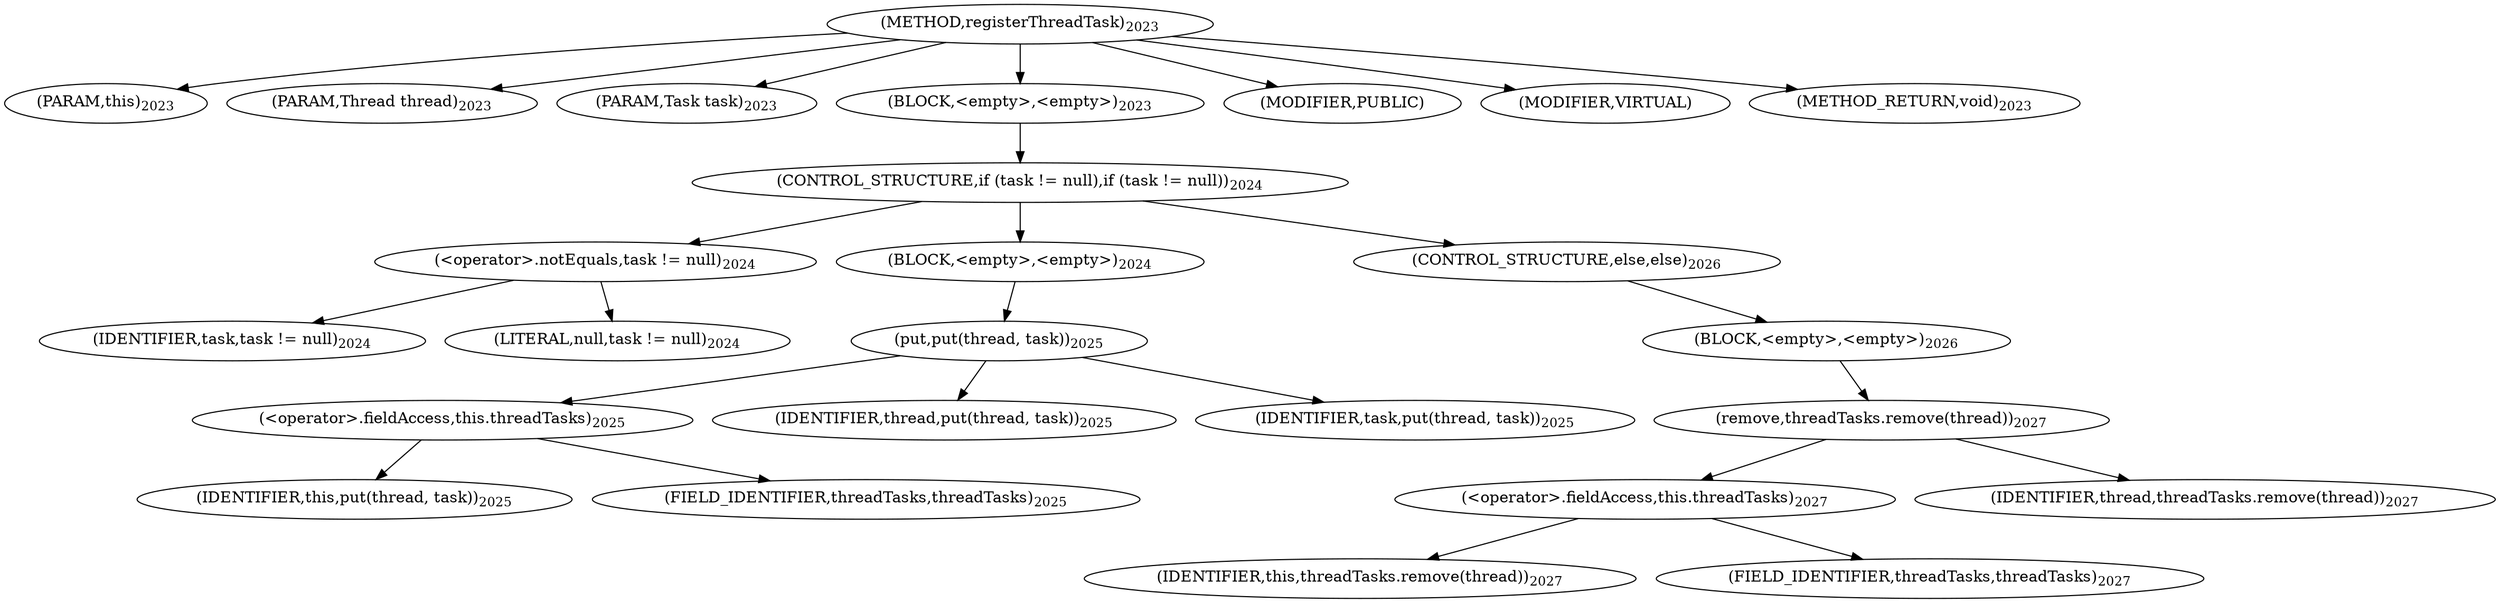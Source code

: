 digraph "registerThreadTask" {  
"3609" [label = <(METHOD,registerThreadTask)<SUB>2023</SUB>> ]
"3610" [label = <(PARAM,this)<SUB>2023</SUB>> ]
"3611" [label = <(PARAM,Thread thread)<SUB>2023</SUB>> ]
"3612" [label = <(PARAM,Task task)<SUB>2023</SUB>> ]
"3613" [label = <(BLOCK,&lt;empty&gt;,&lt;empty&gt;)<SUB>2023</SUB>> ]
"3614" [label = <(CONTROL_STRUCTURE,if (task != null),if (task != null))<SUB>2024</SUB>> ]
"3615" [label = <(&lt;operator&gt;.notEquals,task != null)<SUB>2024</SUB>> ]
"3616" [label = <(IDENTIFIER,task,task != null)<SUB>2024</SUB>> ]
"3617" [label = <(LITERAL,null,task != null)<SUB>2024</SUB>> ]
"3618" [label = <(BLOCK,&lt;empty&gt;,&lt;empty&gt;)<SUB>2024</SUB>> ]
"3619" [label = <(put,put(thread, task))<SUB>2025</SUB>> ]
"3620" [label = <(&lt;operator&gt;.fieldAccess,this.threadTasks)<SUB>2025</SUB>> ]
"3621" [label = <(IDENTIFIER,this,put(thread, task))<SUB>2025</SUB>> ]
"3622" [label = <(FIELD_IDENTIFIER,threadTasks,threadTasks)<SUB>2025</SUB>> ]
"3623" [label = <(IDENTIFIER,thread,put(thread, task))<SUB>2025</SUB>> ]
"3624" [label = <(IDENTIFIER,task,put(thread, task))<SUB>2025</SUB>> ]
"3625" [label = <(CONTROL_STRUCTURE,else,else)<SUB>2026</SUB>> ]
"3626" [label = <(BLOCK,&lt;empty&gt;,&lt;empty&gt;)<SUB>2026</SUB>> ]
"3627" [label = <(remove,threadTasks.remove(thread))<SUB>2027</SUB>> ]
"3628" [label = <(&lt;operator&gt;.fieldAccess,this.threadTasks)<SUB>2027</SUB>> ]
"3629" [label = <(IDENTIFIER,this,threadTasks.remove(thread))<SUB>2027</SUB>> ]
"3630" [label = <(FIELD_IDENTIFIER,threadTasks,threadTasks)<SUB>2027</SUB>> ]
"3631" [label = <(IDENTIFIER,thread,threadTasks.remove(thread))<SUB>2027</SUB>> ]
"3632" [label = <(MODIFIER,PUBLIC)> ]
"3633" [label = <(MODIFIER,VIRTUAL)> ]
"3634" [label = <(METHOD_RETURN,void)<SUB>2023</SUB>> ]
  "3609" -> "3610" 
  "3609" -> "3611" 
  "3609" -> "3612" 
  "3609" -> "3613" 
  "3609" -> "3632" 
  "3609" -> "3633" 
  "3609" -> "3634" 
  "3613" -> "3614" 
  "3614" -> "3615" 
  "3614" -> "3618" 
  "3614" -> "3625" 
  "3615" -> "3616" 
  "3615" -> "3617" 
  "3618" -> "3619" 
  "3619" -> "3620" 
  "3619" -> "3623" 
  "3619" -> "3624" 
  "3620" -> "3621" 
  "3620" -> "3622" 
  "3625" -> "3626" 
  "3626" -> "3627" 
  "3627" -> "3628" 
  "3627" -> "3631" 
  "3628" -> "3629" 
  "3628" -> "3630" 
}
